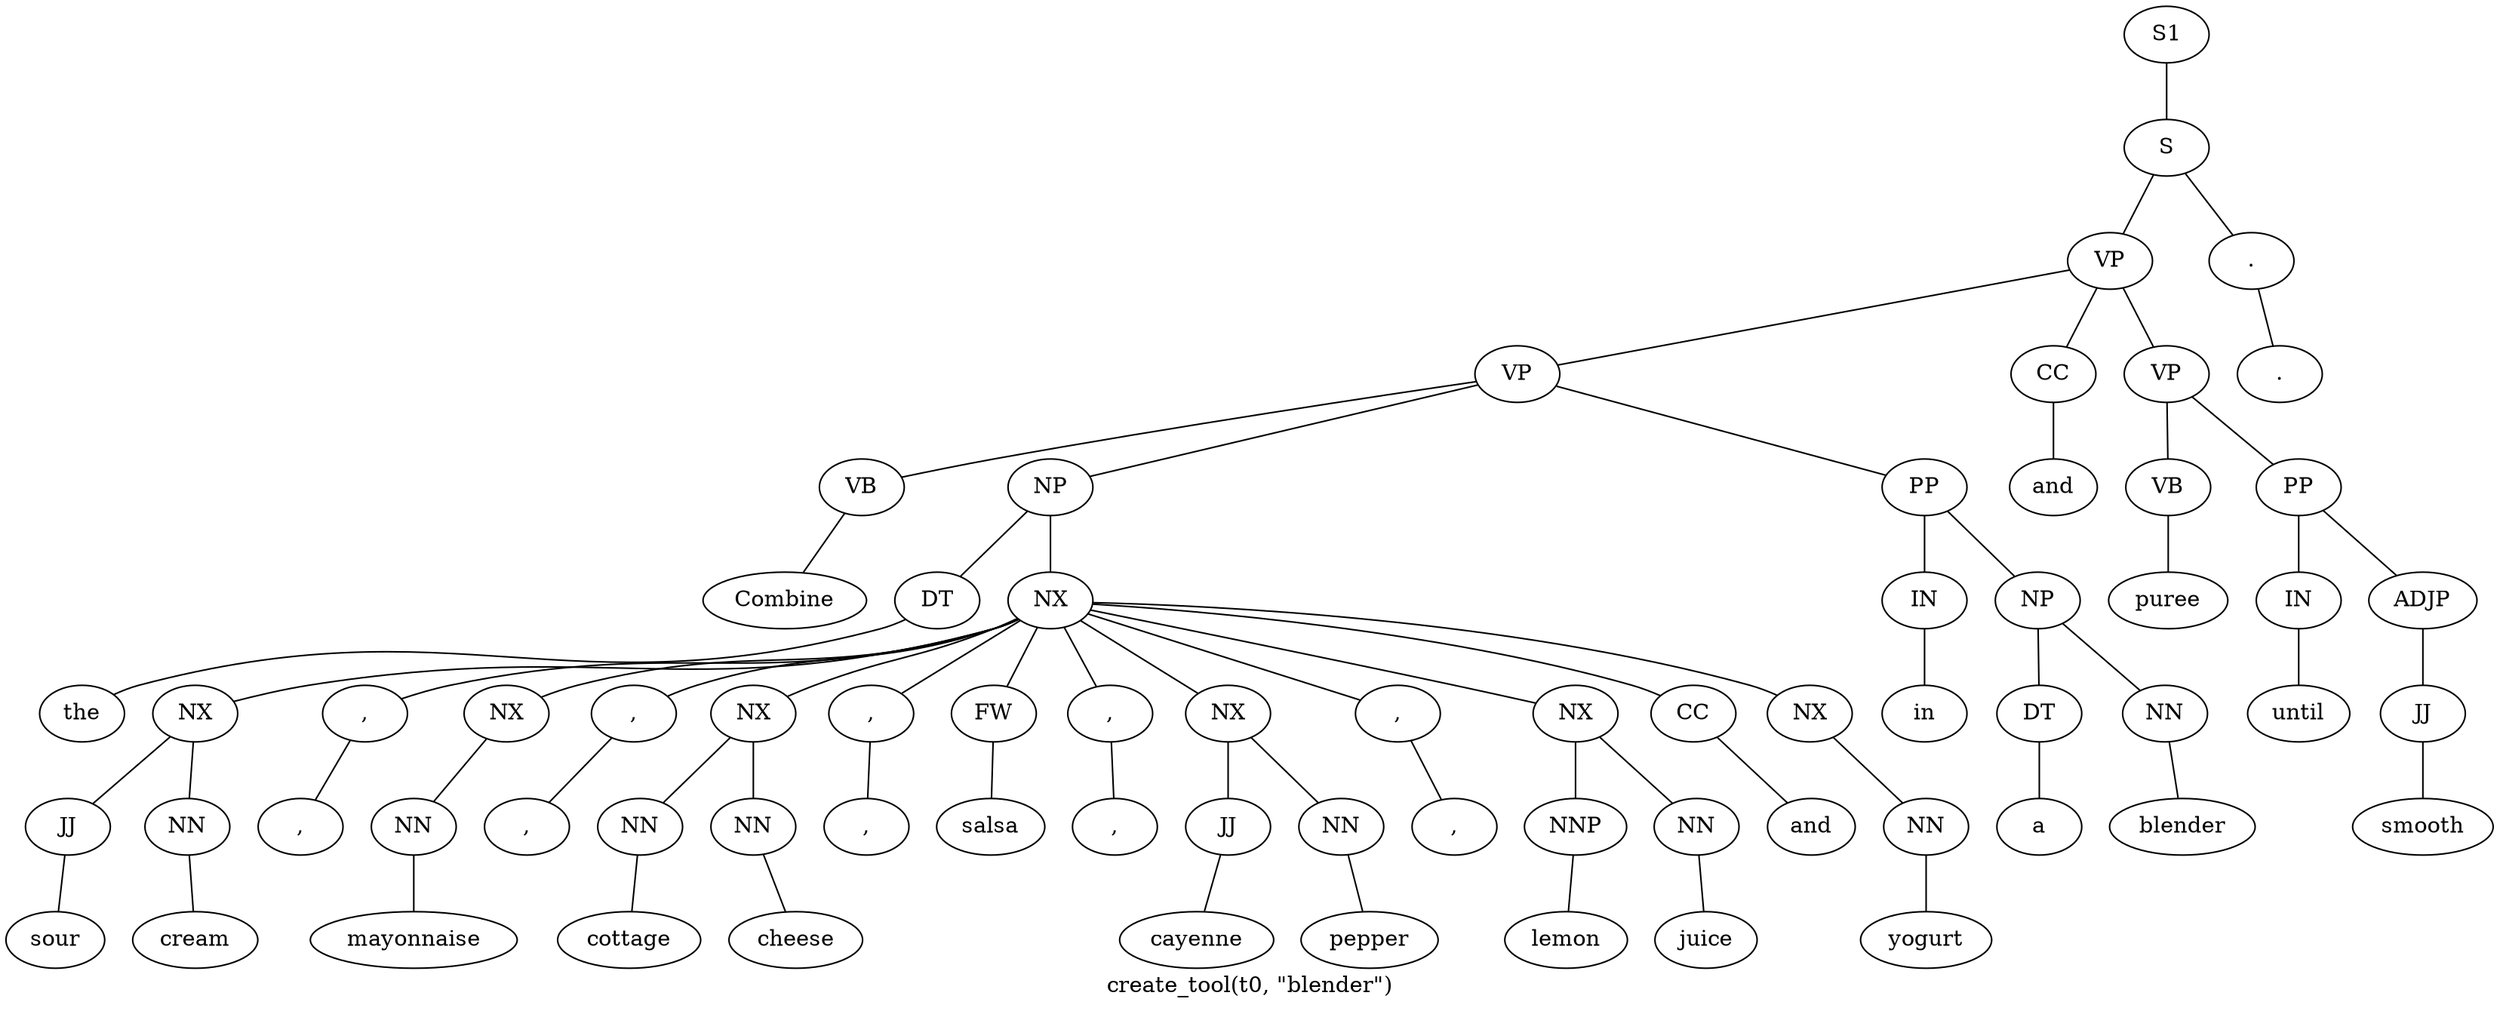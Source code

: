 graph SyntaxGraph {
	label = "create_tool(t0, \"blender\")";
	Node0 [label="S1"];
	Node1 [label="S"];
	Node2 [label="VP"];
	Node3 [label="VP"];
	Node4 [label="VB"];
	Node5 [label="Combine"];
	Node6 [label="NP"];
	Node7 [label="DT"];
	Node8 [label="the"];
	Node9 [label="NX"];
	Node10 [label="NX"];
	Node11 [label="JJ"];
	Node12 [label="sour"];
	Node13 [label="NN"];
	Node14 [label="cream"];
	Node15 [label=","];
	Node16 [label=","];
	Node17 [label="NX"];
	Node18 [label="NN"];
	Node19 [label="mayonnaise"];
	Node20 [label=","];
	Node21 [label=","];
	Node22 [label="NX"];
	Node23 [label="NN"];
	Node24 [label="cottage"];
	Node25 [label="NN"];
	Node26 [label="cheese"];
	Node27 [label=","];
	Node28 [label=","];
	Node29 [label="FW"];
	Node30 [label="salsa"];
	Node31 [label=","];
	Node32 [label=","];
	Node33 [label="NX"];
	Node34 [label="JJ"];
	Node35 [label="cayenne"];
	Node36 [label="NN"];
	Node37 [label="pepper"];
	Node38 [label=","];
	Node39 [label=","];
	Node40 [label="NX"];
	Node41 [label="NNP"];
	Node42 [label="lemon"];
	Node43 [label="NN"];
	Node44 [label="juice"];
	Node45 [label="CC"];
	Node46 [label="and"];
	Node47 [label="NX"];
	Node48 [label="NN"];
	Node49 [label="yogurt"];
	Node50 [label="PP"];
	Node51 [label="IN"];
	Node52 [label="in"];
	Node53 [label="NP"];
	Node54 [label="DT"];
	Node55 [label="a"];
	Node56 [label="NN"];
	Node57 [label="blender"];
	Node58 [label="CC"];
	Node59 [label="and"];
	Node60 [label="VP"];
	Node61 [label="VB"];
	Node62 [label="puree"];
	Node63 [label="PP"];
	Node64 [label="IN"];
	Node65 [label="until"];
	Node66 [label="ADJP"];
	Node67 [label="JJ"];
	Node68 [label="smooth"];
	Node69 [label="."];
	Node70 [label="."];

	Node0 -- Node1;
	Node1 -- Node2;
	Node1 -- Node69;
	Node2 -- Node3;
	Node2 -- Node58;
	Node2 -- Node60;
	Node3 -- Node4;
	Node3 -- Node6;
	Node3 -- Node50;
	Node4 -- Node5;
	Node6 -- Node7;
	Node6 -- Node9;
	Node7 -- Node8;
	Node9 -- Node10;
	Node9 -- Node15;
	Node9 -- Node17;
	Node9 -- Node20;
	Node9 -- Node22;
	Node9 -- Node27;
	Node9 -- Node29;
	Node9 -- Node31;
	Node9 -- Node33;
	Node9 -- Node38;
	Node9 -- Node40;
	Node9 -- Node45;
	Node9 -- Node47;
	Node10 -- Node11;
	Node10 -- Node13;
	Node11 -- Node12;
	Node13 -- Node14;
	Node15 -- Node16;
	Node17 -- Node18;
	Node18 -- Node19;
	Node20 -- Node21;
	Node22 -- Node23;
	Node22 -- Node25;
	Node23 -- Node24;
	Node25 -- Node26;
	Node27 -- Node28;
	Node29 -- Node30;
	Node31 -- Node32;
	Node33 -- Node34;
	Node33 -- Node36;
	Node34 -- Node35;
	Node36 -- Node37;
	Node38 -- Node39;
	Node40 -- Node41;
	Node40 -- Node43;
	Node41 -- Node42;
	Node43 -- Node44;
	Node45 -- Node46;
	Node47 -- Node48;
	Node48 -- Node49;
	Node50 -- Node51;
	Node50 -- Node53;
	Node51 -- Node52;
	Node53 -- Node54;
	Node53 -- Node56;
	Node54 -- Node55;
	Node56 -- Node57;
	Node58 -- Node59;
	Node60 -- Node61;
	Node60 -- Node63;
	Node61 -- Node62;
	Node63 -- Node64;
	Node63 -- Node66;
	Node64 -- Node65;
	Node66 -- Node67;
	Node67 -- Node68;
	Node69 -- Node70;
}